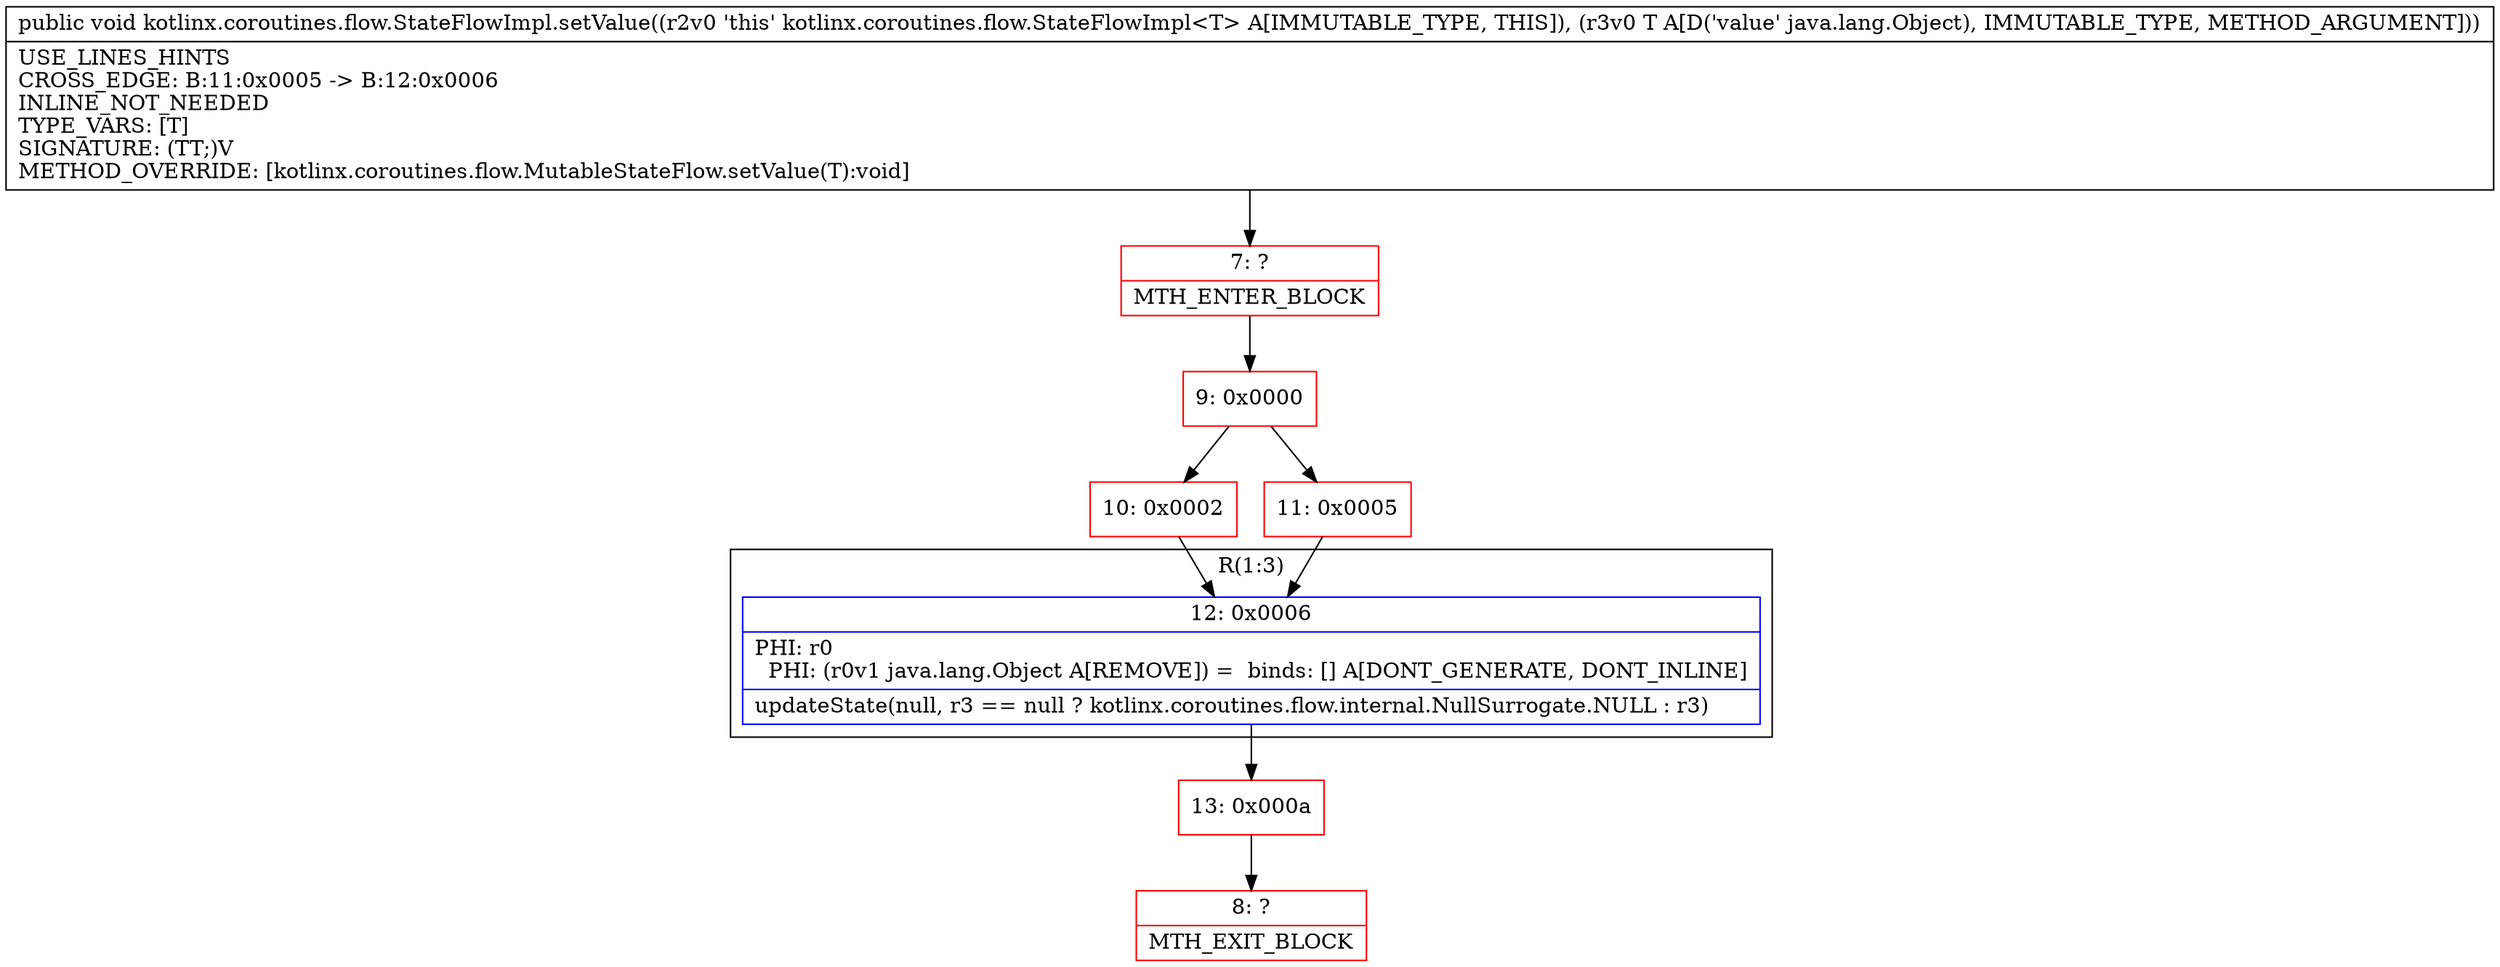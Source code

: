 digraph "CFG forkotlinx.coroutines.flow.StateFlowImpl.setValue(Ljava\/lang\/Object;)V" {
subgraph cluster_Region_1426401456 {
label = "R(1:3)";
node [shape=record,color=blue];
Node_12 [shape=record,label="{12\:\ 0x0006|PHI: r0 \l  PHI: (r0v1 java.lang.Object A[REMOVE]) =  binds: [] A[DONT_GENERATE, DONT_INLINE]\l|updateState(null, r3 == null ? kotlinx.coroutines.flow.internal.NullSurrogate.NULL : r3)\l}"];
}
Node_7 [shape=record,color=red,label="{7\:\ ?|MTH_ENTER_BLOCK\l}"];
Node_9 [shape=record,color=red,label="{9\:\ 0x0000}"];
Node_10 [shape=record,color=red,label="{10\:\ 0x0002}"];
Node_13 [shape=record,color=red,label="{13\:\ 0x000a}"];
Node_8 [shape=record,color=red,label="{8\:\ ?|MTH_EXIT_BLOCK\l}"];
Node_11 [shape=record,color=red,label="{11\:\ 0x0005}"];
MethodNode[shape=record,label="{public void kotlinx.coroutines.flow.StateFlowImpl.setValue((r2v0 'this' kotlinx.coroutines.flow.StateFlowImpl\<T\> A[IMMUTABLE_TYPE, THIS]), (r3v0 T A[D('value' java.lang.Object), IMMUTABLE_TYPE, METHOD_ARGUMENT]))  | USE_LINES_HINTS\lCROSS_EDGE: B:11:0x0005 \-\> B:12:0x0006\lINLINE_NOT_NEEDED\lTYPE_VARS: [T]\lSIGNATURE: (TT;)V\lMETHOD_OVERRIDE: [kotlinx.coroutines.flow.MutableStateFlow.setValue(T):void]\l}"];
MethodNode -> Node_7;Node_12 -> Node_13;
Node_7 -> Node_9;
Node_9 -> Node_10;
Node_9 -> Node_11;
Node_10 -> Node_12;
Node_13 -> Node_8;
Node_11 -> Node_12;
}

